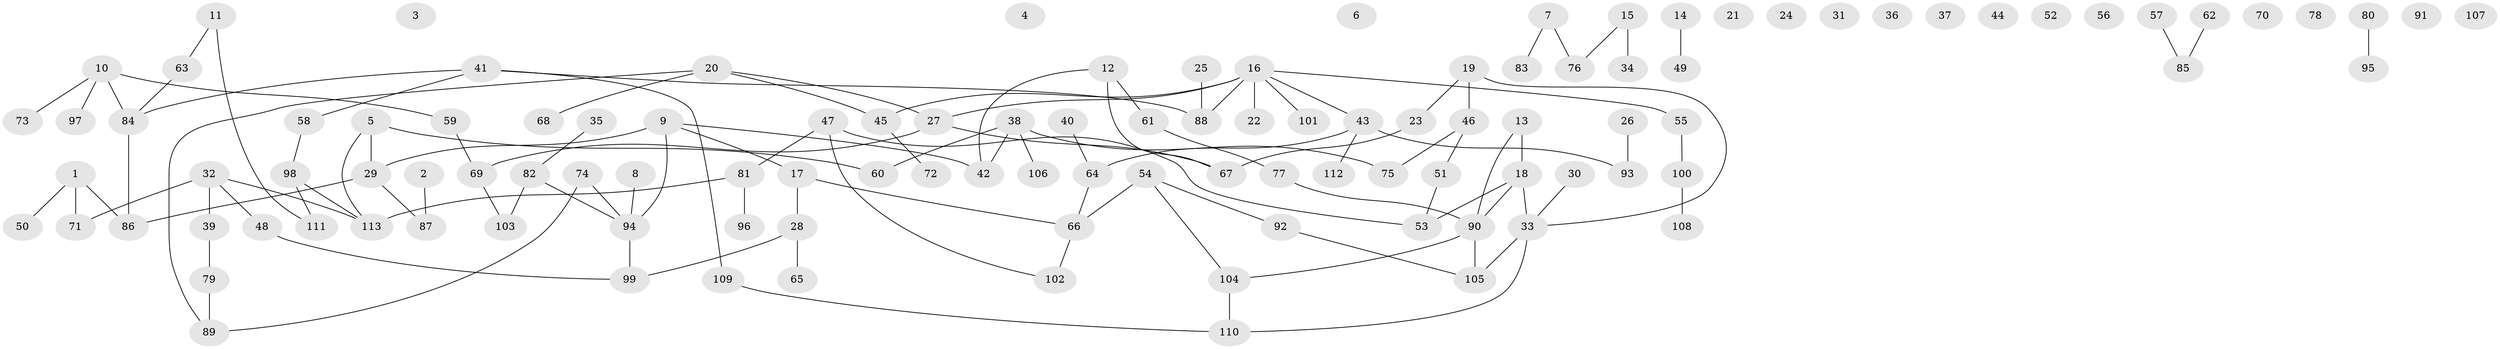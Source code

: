 // coarse degree distribution, {3: 0.2, 6: 0.13333333333333333, 5: 0.26666666666666666, 4: 0.2, 2: 0.13333333333333333, 1: 0.06666666666666667}
// Generated by graph-tools (version 1.1) at 2025/48/03/04/25 22:48:22]
// undirected, 113 vertices, 117 edges
graph export_dot {
  node [color=gray90,style=filled];
  1;
  2;
  3;
  4;
  5;
  6;
  7;
  8;
  9;
  10;
  11;
  12;
  13;
  14;
  15;
  16;
  17;
  18;
  19;
  20;
  21;
  22;
  23;
  24;
  25;
  26;
  27;
  28;
  29;
  30;
  31;
  32;
  33;
  34;
  35;
  36;
  37;
  38;
  39;
  40;
  41;
  42;
  43;
  44;
  45;
  46;
  47;
  48;
  49;
  50;
  51;
  52;
  53;
  54;
  55;
  56;
  57;
  58;
  59;
  60;
  61;
  62;
  63;
  64;
  65;
  66;
  67;
  68;
  69;
  70;
  71;
  72;
  73;
  74;
  75;
  76;
  77;
  78;
  79;
  80;
  81;
  82;
  83;
  84;
  85;
  86;
  87;
  88;
  89;
  90;
  91;
  92;
  93;
  94;
  95;
  96;
  97;
  98;
  99;
  100;
  101;
  102;
  103;
  104;
  105;
  106;
  107;
  108;
  109;
  110;
  111;
  112;
  113;
  1 -- 50;
  1 -- 71;
  1 -- 86;
  2 -- 87;
  5 -- 29;
  5 -- 60;
  5 -- 113;
  7 -- 76;
  7 -- 83;
  8 -- 94;
  9 -- 17;
  9 -- 29;
  9 -- 42;
  9 -- 94;
  10 -- 59;
  10 -- 73;
  10 -- 84;
  10 -- 97;
  11 -- 63;
  11 -- 111;
  12 -- 42;
  12 -- 61;
  12 -- 67;
  13 -- 18;
  13 -- 90;
  14 -- 49;
  15 -- 34;
  15 -- 76;
  16 -- 22;
  16 -- 27;
  16 -- 43;
  16 -- 45;
  16 -- 55;
  16 -- 88;
  16 -- 101;
  17 -- 28;
  17 -- 66;
  18 -- 33;
  18 -- 53;
  18 -- 90;
  19 -- 23;
  19 -- 33;
  19 -- 46;
  20 -- 27;
  20 -- 45;
  20 -- 68;
  20 -- 89;
  23 -- 67;
  25 -- 88;
  26 -- 93;
  27 -- 67;
  27 -- 69;
  28 -- 65;
  28 -- 99;
  29 -- 86;
  29 -- 87;
  30 -- 33;
  32 -- 39;
  32 -- 48;
  32 -- 71;
  32 -- 113;
  33 -- 105;
  33 -- 110;
  35 -- 82;
  38 -- 42;
  38 -- 60;
  38 -- 75;
  38 -- 106;
  39 -- 79;
  40 -- 64;
  41 -- 58;
  41 -- 84;
  41 -- 88;
  41 -- 109;
  43 -- 64;
  43 -- 93;
  43 -- 112;
  45 -- 72;
  46 -- 51;
  46 -- 75;
  47 -- 53;
  47 -- 81;
  47 -- 102;
  48 -- 99;
  51 -- 53;
  54 -- 66;
  54 -- 92;
  54 -- 104;
  55 -- 100;
  57 -- 85;
  58 -- 98;
  59 -- 69;
  61 -- 77;
  62 -- 85;
  63 -- 84;
  64 -- 66;
  66 -- 102;
  69 -- 103;
  74 -- 89;
  74 -- 94;
  77 -- 90;
  79 -- 89;
  80 -- 95;
  81 -- 96;
  81 -- 113;
  82 -- 94;
  82 -- 103;
  84 -- 86;
  90 -- 104;
  90 -- 105;
  92 -- 105;
  94 -- 99;
  98 -- 111;
  98 -- 113;
  100 -- 108;
  104 -- 110;
  109 -- 110;
}
